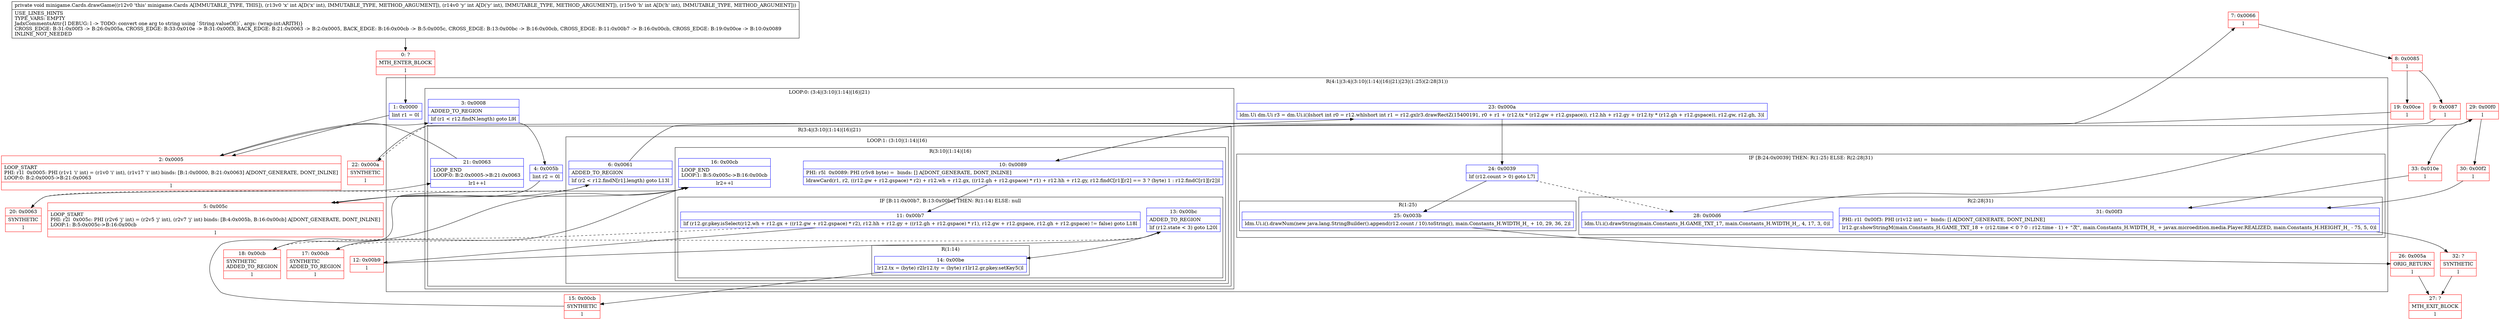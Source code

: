 digraph "CFG forminigame.Cards.drawGame(III)V" {
subgraph cluster_Region_2125073644 {
label = "R(4:1|(3:4|(3:10|(1:14)|16)|21)|23|(1:25)(2:28|31))";
node [shape=record,color=blue];
Node_1 [shape=record,label="{1\:\ 0x0000|lint r1 = 0l}"];
subgraph cluster_LoopRegion_1704190214 {
label = "LOOP:0: (3:4|(3:10|(1:14)|16)|21)";
node [shape=record,color=blue];
Node_3 [shape=record,label="{3\:\ 0x0008|ADDED_TO_REGION\l|lif (r1 \< r12.findN.length) goto L9l}"];
subgraph cluster_Region_1789881226 {
label = "R(3:4|(3:10|(1:14)|16)|21)";
node [shape=record,color=blue];
Node_4 [shape=record,label="{4\:\ 0x005b|lint r2 = 0l}"];
subgraph cluster_LoopRegion_1789259838 {
label = "LOOP:1: (3:10|(1:14)|16)";
node [shape=record,color=blue];
Node_6 [shape=record,label="{6\:\ 0x0061|ADDED_TO_REGION\l|lif (r2 \< r12.findN[r1].length) goto L13l}"];
subgraph cluster_Region_1153850602 {
label = "R(3:10|(1:14)|16)";
node [shape=record,color=blue];
Node_10 [shape=record,label="{10\:\ 0x0089|PHI: r5l  0x0089: PHI (r5v8 byte) =  binds: [] A[DONT_GENERATE, DONT_INLINE]\l|ldrawCard(r1, r2, ((r12.gw + r12.gspace) * r2) + r12.wh + r12.gx, ((r12.gh + r12.gspace) * r1) + r12.hh + r12.gy, r12.findC[r1][r2] == 3 ? (byte) 1 : r12.findC[r1][r2])l}"];
subgraph cluster_IfRegion_1042747045 {
label = "IF [B:11:0x00b7, B:13:0x00bc] THEN: R(1:14) ELSE: null";
node [shape=record,color=blue];
Node_11 [shape=record,label="{11\:\ 0x00b7|lif (r12.gr.pkey.isSelect(r12.wh + r12.gx + ((r12.gw + r12.gspace) * r2), r12.hh + r12.gy + ((r12.gh + r12.gspace) * r1), r12.gw + r12.gspace, r12.gh + r12.gspace) != false) goto L18l}"];
Node_13 [shape=record,label="{13\:\ 0x00bc|ADDED_TO_REGION\l|lif (r12.state \< 3) goto L20l}"];
subgraph cluster_Region_801493456 {
label = "R(1:14)";
node [shape=record,color=blue];
Node_14 [shape=record,label="{14\:\ 0x00be|lr12.tx = (byte) r2lr12.ty = (byte) r1lr12.gr.pkey.setKey5()l}"];
}
}
Node_16 [shape=record,label="{16\:\ 0x00cb|LOOP_END\lLOOP:1: B:5:0x005c\-\>B:16:0x00cb\l|lr2++l}"];
}
}
Node_21 [shape=record,label="{21\:\ 0x0063|LOOP_END\lLOOP:0: B:2:0x0005\-\>B:21:0x0063\l|lr1++l}"];
}
}
Node_23 [shape=record,label="{23\:\ 0x000a|ldm.Ui dm.Ui r3 = dm.Ui.i()lshort int r0 = r12.whlshort int r1 = r12.gxlr3.drawRectZ(15400191, r0 + r1 + (r12.tx * (r12.gw + r12.gspace)), r12.hh + r12.gy + (r12.ty * (r12.gh + r12.gspace)), r12.gw, r12.gh, 3)l}"];
subgraph cluster_IfRegion_432461190 {
label = "IF [B:24:0x0039] THEN: R(1:25) ELSE: R(2:28|31)";
node [shape=record,color=blue];
Node_24 [shape=record,label="{24\:\ 0x0039|lif (r12.count \> 0) goto L7l}"];
subgraph cluster_Region_889262970 {
label = "R(1:25)";
node [shape=record,color=blue];
Node_25 [shape=record,label="{25\:\ 0x003b|ldm.Ui.i().drawNum(new java.lang.StringBuilder().append(r12.count \/ 10).toString(), main.Constants_H.WIDTH_H_ + 10, 29, 36, 2)l}"];
}
subgraph cluster_Region_286920480 {
label = "R(2:28|31)";
node [shape=record,color=blue];
Node_28 [shape=record,label="{28\:\ 0x00d6|ldm.Ui.i().drawString(main.Constants_H.GAME_TXT_17, main.Constants_H.WIDTH_H_, 4, 17, 3, 0)l}"];
Node_31 [shape=record,label="{31\:\ 0x00f3|PHI: r1l  0x00f3: PHI (r1v12 int) =  binds: [] A[DONT_GENERATE, DONT_INLINE]\l|lr12.gr.showStringM(main.Constants_H.GAME_TXT_18 + (r12.time \< 0 ? 0 : r12.time \- 1) + \"次\", main.Constants_H.WIDTH_H_ + javax.microedition.media.Player.REALIZED, main.Constants_H.HEIGHT_H_ \- 75, 5, 0)l}"];
}
}
}
Node_0 [shape=record,color=red,label="{0\:\ ?|MTH_ENTER_BLOCK\l|l}"];
Node_2 [shape=record,color=red,label="{2\:\ 0x0005|LOOP_START\lPHI: r1l  0x0005: PHI (r1v1 'i' int) = (r1v0 'i' int), (r1v17 'i' int) binds: [B:1:0x0000, B:21:0x0063] A[DONT_GENERATE, DONT_INLINE]\lLOOP:0: B:2:0x0005\-\>B:21:0x0063\l|l}"];
Node_5 [shape=record,color=red,label="{5\:\ 0x005c|LOOP_START\lPHI: r2l  0x005c: PHI (r2v6 'j' int) = (r2v5 'j' int), (r2v7 'j' int) binds: [B:4:0x005b, B:16:0x00cb] A[DONT_GENERATE, DONT_INLINE]\lLOOP:1: B:5:0x005c\-\>B:16:0x00cb\l|l}"];
Node_7 [shape=record,color=red,label="{7\:\ 0x0066|l}"];
Node_8 [shape=record,color=red,label="{8\:\ 0x0085|l}"];
Node_9 [shape=record,color=red,label="{9\:\ 0x0087|l}"];
Node_12 [shape=record,color=red,label="{12\:\ 0x00b9|l}"];
Node_15 [shape=record,color=red,label="{15\:\ 0x00cb|SYNTHETIC\l|l}"];
Node_17 [shape=record,color=red,label="{17\:\ 0x00cb|SYNTHETIC\lADDED_TO_REGION\l|l}"];
Node_18 [shape=record,color=red,label="{18\:\ 0x00cb|SYNTHETIC\lADDED_TO_REGION\l|l}"];
Node_19 [shape=record,color=red,label="{19\:\ 0x00ce|l}"];
Node_20 [shape=record,color=red,label="{20\:\ 0x0063|SYNTHETIC\l|l}"];
Node_22 [shape=record,color=red,label="{22\:\ 0x000a|SYNTHETIC\l|l}"];
Node_26 [shape=record,color=red,label="{26\:\ 0x005a|ORIG_RETURN\l|l}"];
Node_27 [shape=record,color=red,label="{27\:\ ?|MTH_EXIT_BLOCK\l|l}"];
Node_29 [shape=record,color=red,label="{29\:\ 0x00f0|l}"];
Node_30 [shape=record,color=red,label="{30\:\ 0x00f2|l}"];
Node_32 [shape=record,color=red,label="{32\:\ ?|SYNTHETIC\l|l}"];
Node_33 [shape=record,color=red,label="{33\:\ 0x010e|l}"];
MethodNode[shape=record,label="{private void minigame.Cards.drawGame((r12v0 'this' minigame.Cards A[IMMUTABLE_TYPE, THIS]), (r13v0 'x' int A[D('x' int), IMMUTABLE_TYPE, METHOD_ARGUMENT]), (r14v0 'y' int A[D('y' int), IMMUTABLE_TYPE, METHOD_ARGUMENT]), (r15v0 'h' int A[D('h' int), IMMUTABLE_TYPE, METHOD_ARGUMENT]))  | USE_LINES_HINTS\lTYPE_VARS: EMPTY\lJadxCommentsAttr\{l DEBUG: l \-\> TODO: convert one arg to string using `String.valueOf()`, args: (wrap:int:ARITH)\}\lCROSS_EDGE: B:31:0x00f3 \-\> B:26:0x005a, CROSS_EDGE: B:33:0x010e \-\> B:31:0x00f3, BACK_EDGE: B:21:0x0063 \-\> B:2:0x0005, BACK_EDGE: B:16:0x00cb \-\> B:5:0x005c, CROSS_EDGE: B:13:0x00bc \-\> B:16:0x00cb, CROSS_EDGE: B:11:0x00b7 \-\> B:16:0x00cb, CROSS_EDGE: B:19:0x00ce \-\> B:10:0x0089\lINLINE_NOT_NEEDED\l}"];
MethodNode -> Node_0;
Node_1 -> Node_2;
Node_3 -> Node_4;
Node_3 -> Node_22[style=dashed];
Node_4 -> Node_5;
Node_6 -> Node_7;
Node_6 -> Node_20[style=dashed];
Node_10 -> Node_11;
Node_11 -> Node_12;
Node_11 -> Node_18[style=dashed];
Node_13 -> Node_14;
Node_13 -> Node_17[style=dashed];
Node_14 -> Node_15;
Node_16 -> Node_5;
Node_21 -> Node_2;
Node_23 -> Node_24;
Node_24 -> Node_25;
Node_24 -> Node_28[style=dashed];
Node_25 -> Node_26;
Node_28 -> Node_29;
Node_31 -> Node_32;
Node_0 -> Node_1;
Node_2 -> Node_3;
Node_5 -> Node_6;
Node_7 -> Node_8;
Node_8 -> Node_9;
Node_8 -> Node_19;
Node_9 -> Node_10;
Node_12 -> Node_13;
Node_15 -> Node_16;
Node_17 -> Node_16;
Node_18 -> Node_16;
Node_19 -> Node_10;
Node_20 -> Node_21;
Node_22 -> Node_23;
Node_26 -> Node_27;
Node_29 -> Node_30;
Node_29 -> Node_33;
Node_30 -> Node_31;
Node_32 -> Node_27;
Node_33 -> Node_31;
}

